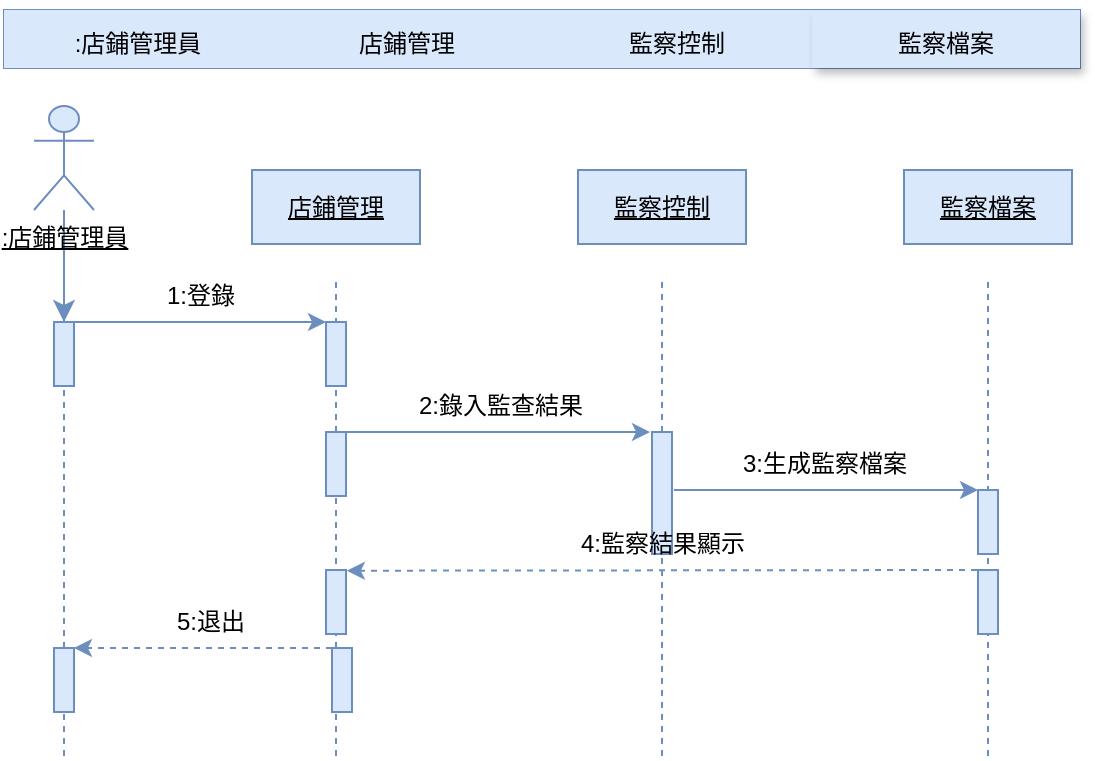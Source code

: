 <mxfile version="22.1.13" type="github">
  <diagram name="Page-1" id="FdPrsYDMRLdAd92Ktg-p">
    <mxGraphModel dx="1068" dy="503" grid="0" gridSize="10" guides="1" tooltips="1" connect="1" arrows="1" fold="1" page="1" pageScale="1" pageWidth="827" pageHeight="1169" background="#ffffff" math="0" shadow="0">
      <root>
        <mxCell id="0" />
        <mxCell id="1" parent="0" />
        <mxCell id="xGcRgNuMnpsQmwNyc2wd-38" value="" style="edgeStyle=none;curved=1;rounded=0;orthogonalLoop=1;jettySize=auto;html=1;fontSize=12;startSize=8;endSize=8;fillColor=#dae8fc;strokeColor=#6c8ebf;" parent="1" source="xGcRgNuMnpsQmwNyc2wd-5" target="xGcRgNuMnpsQmwNyc2wd-14" edge="1">
          <mxGeometry relative="1" as="geometry" />
        </mxCell>
        <mxCell id="xGcRgNuMnpsQmwNyc2wd-5" value="&lt;u&gt;:店鋪管理員&lt;/u&gt;" style="shape=umlActor;verticalLabelPosition=bottom;verticalAlign=top;html=1;strokeColor=#6c8ebf;fillColor=#dae8fc;labelBackgroundColor=none;" parent="1" vertex="1">
          <mxGeometry x="55" y="88" width="30" height="52" as="geometry" />
        </mxCell>
        <mxCell id="xGcRgNuMnpsQmwNyc2wd-6" value="&lt;u&gt;店鋪管理&lt;/u&gt;" style="rounded=0;whiteSpace=wrap;html=1;strokeColor=#6c8ebf;fillColor=#dae8fc;labelBackgroundColor=none;" parent="1" vertex="1">
          <mxGeometry x="164" y="120" width="84" height="37" as="geometry" />
        </mxCell>
        <mxCell id="xGcRgNuMnpsQmwNyc2wd-7" value="&lt;u&gt;監察檔案&lt;/u&gt;" style="rounded=0;whiteSpace=wrap;html=1;strokeColor=#6c8ebf;fillColor=#dae8fc;labelBackgroundColor=none;" parent="1" vertex="1">
          <mxGeometry x="490" y="120" width="84" height="37" as="geometry" />
        </mxCell>
        <mxCell id="xGcRgNuMnpsQmwNyc2wd-8" value="&lt;u&gt;監察控制&lt;/u&gt;" style="rounded=0;whiteSpace=wrap;html=1;strokeColor=#6c8ebf;fillColor=#dae8fc;labelBackgroundColor=none;" parent="1" vertex="1">
          <mxGeometry x="327" y="120" width="84" height="37" as="geometry" />
        </mxCell>
        <mxCell id="xGcRgNuMnpsQmwNyc2wd-9" value="" style="line;strokeWidth=1;direction=south;html=1;strokeColor=#6c8ebf;fillColor=#dae8fc;dashed=1;labelBackgroundColor=none;" parent="1" vertex="1">
          <mxGeometry x="65" y="176" width="10" height="238" as="geometry" />
        </mxCell>
        <mxCell id="xGcRgNuMnpsQmwNyc2wd-10" value="" style="line;strokeWidth=1;direction=south;html=1;strokeColor=#6c8ebf;fillColor=#dae8fc;dashed=1;labelBackgroundColor=none;" parent="1" vertex="1">
          <mxGeometry x="364" y="176" width="10" height="238" as="geometry" />
        </mxCell>
        <mxCell id="xGcRgNuMnpsQmwNyc2wd-11" value="" style="line;strokeWidth=1;direction=south;html=1;strokeColor=#6c8ebf;fillColor=#dae8fc;dashed=1;labelBackgroundColor=none;" parent="1" vertex="1">
          <mxGeometry x="201" y="176" width="10" height="238" as="geometry" />
        </mxCell>
        <mxCell id="xGcRgNuMnpsQmwNyc2wd-12" value="" style="line;strokeWidth=1;direction=south;html=1;strokeColor=#6c8ebf;fillColor=#dae8fc;dashed=1;labelBackgroundColor=none;" parent="1" vertex="1">
          <mxGeometry x="527" y="176" width="10" height="238" as="geometry" />
        </mxCell>
        <mxCell id="xGcRgNuMnpsQmwNyc2wd-13" value="" style="edgeStyle=orthogonalEdgeStyle;rounded=0;orthogonalLoop=1;jettySize=auto;html=1;curved=0;strokeColor=#6c8ebf;labelBackgroundColor=none;fontColor=default;fillColor=#dae8fc;" parent="1" edge="1">
          <mxGeometry relative="1" as="geometry">
            <mxPoint x="75" y="196" as="sourcePoint" />
            <mxPoint x="201" y="196" as="targetPoint" />
          </mxGeometry>
        </mxCell>
        <mxCell id="xGcRgNuMnpsQmwNyc2wd-14" value="" style="html=1;points=[[0,0,0,0,5],[0,1,0,0,-5],[1,0,0,0,5],[1,1,0,0,-5]];perimeter=orthogonalPerimeter;outlineConnect=0;targetShapes=umlLifeline;portConstraint=eastwest;newEdgeStyle={&quot;curved&quot;:0,&quot;rounded&quot;:0};strokeColor=#6c8ebf;fillColor=#dae8fc;labelBackgroundColor=none;" parent="1" vertex="1">
          <mxGeometry x="65" y="196" width="10" height="32" as="geometry" />
        </mxCell>
        <mxCell id="xGcRgNuMnpsQmwNyc2wd-15" value="" style="html=1;points=[[0,0,0,0,5],[0,1,0,0,-5],[1,0,0,0,5],[1,1,0,0,-5]];perimeter=orthogonalPerimeter;outlineConnect=0;targetShapes=umlLifeline;portConstraint=eastwest;newEdgeStyle={&quot;curved&quot;:0,&quot;rounded&quot;:0};strokeColor=#6c8ebf;fillColor=#dae8fc;labelBackgroundColor=none;" parent="1" vertex="1">
          <mxGeometry x="201" y="196" width="10" height="32" as="geometry" />
        </mxCell>
        <mxCell id="xGcRgNuMnpsQmwNyc2wd-16" value="1:登錄" style="text;html=1;align=center;verticalAlign=middle;resizable=0;points=[];autosize=1;strokeColor=none;fillColor=none;labelBackgroundColor=none;" parent="1" vertex="1">
          <mxGeometry x="112" y="170" width="52" height="26" as="geometry" />
        </mxCell>
        <mxCell id="xGcRgNuMnpsQmwNyc2wd-17" value="" style="html=1;points=[[0,0,0,0,5],[0,1,0,0,-5],[1,0,0,0,5],[1,1,0,0,-5]];perimeter=orthogonalPerimeter;outlineConnect=0;targetShapes=umlLifeline;portConstraint=eastwest;newEdgeStyle={&quot;curved&quot;:0,&quot;rounded&quot;:0};strokeColor=#6c8ebf;fillColor=#dae8fc;labelBackgroundColor=none;" parent="1" vertex="1">
          <mxGeometry x="201" y="251" width="10" height="32" as="geometry" />
        </mxCell>
        <mxCell id="xGcRgNuMnpsQmwNyc2wd-18" value="" style="html=1;points=[[0,0,0,0,5],[0,1,0,0,-5],[1,0,0,0,5],[1,1,0,0,-5]];perimeter=orthogonalPerimeter;outlineConnect=0;targetShapes=umlLifeline;portConstraint=eastwest;newEdgeStyle={&quot;curved&quot;:0,&quot;rounded&quot;:0};strokeColor=#6c8ebf;fillColor=#dae8fc;labelBackgroundColor=none;" parent="1" vertex="1">
          <mxGeometry x="364" y="251" width="10" height="61" as="geometry" />
        </mxCell>
        <mxCell id="xGcRgNuMnpsQmwNyc2wd-19" value="" style="edgeStyle=orthogonalEdgeStyle;rounded=0;orthogonalLoop=1;jettySize=auto;html=1;curved=0;strokeColor=#6c8ebf;labelBackgroundColor=none;fontColor=default;fillColor=#dae8fc;" parent="1" edge="1">
          <mxGeometry relative="1" as="geometry">
            <mxPoint x="211" y="251" as="sourcePoint" />
            <mxPoint x="363" y="251" as="targetPoint" />
          </mxGeometry>
        </mxCell>
        <mxCell id="xGcRgNuMnpsQmwNyc2wd-20" value="2:錄入監查結果" style="text;html=1;align=center;verticalAlign=middle;resizable=0;points=[];autosize=1;strokeColor=none;fillColor=none;labelBackgroundColor=none;" parent="1" vertex="1">
          <mxGeometry x="238" y="225" width="100" height="26" as="geometry" />
        </mxCell>
        <mxCell id="xGcRgNuMnpsQmwNyc2wd-21" value="" style="html=1;points=[[0,0,0,0,5],[0,1,0,0,-5],[1,0,0,0,5],[1,1,0,0,-5]];perimeter=orthogonalPerimeter;outlineConnect=0;targetShapes=umlLifeline;portConstraint=eastwest;newEdgeStyle={&quot;curved&quot;:0,&quot;rounded&quot;:0};strokeColor=#6c8ebf;fillColor=#dae8fc;labelBackgroundColor=none;" parent="1" vertex="1">
          <mxGeometry x="527" y="280" width="10" height="32" as="geometry" />
        </mxCell>
        <mxCell id="xGcRgNuMnpsQmwNyc2wd-22" value="" style="edgeStyle=orthogonalEdgeStyle;rounded=0;orthogonalLoop=1;jettySize=auto;html=1;curved=0;strokeColor=#6c8ebf;labelBackgroundColor=none;fontColor=default;fillColor=#dae8fc;" parent="1" edge="1">
          <mxGeometry relative="1" as="geometry">
            <mxPoint x="375" y="280" as="sourcePoint" />
            <mxPoint x="527" y="280" as="targetPoint" />
          </mxGeometry>
        </mxCell>
        <mxCell id="xGcRgNuMnpsQmwNyc2wd-23" value="3:生成監察檔案" style="text;html=1;align=center;verticalAlign=middle;resizable=0;points=[];autosize=1;strokeColor=none;fillColor=none;labelBackgroundColor=none;" parent="1" vertex="1">
          <mxGeometry x="400" y="254" width="100" height="26" as="geometry" />
        </mxCell>
        <mxCell id="xGcRgNuMnpsQmwNyc2wd-24" value="" style="rounded=0;orthogonalLoop=1;jettySize=auto;html=1;strokeColor=#6c8ebf;dashed=1;labelBackgroundColor=none;fontColor=default;entryX=1.043;entryY=0.011;entryDx=0;entryDy=0;entryPerimeter=0;fillColor=#dae8fc;" parent="1" target="xGcRgNuMnpsQmwNyc2wd-26" edge="1">
          <mxGeometry relative="1" as="geometry">
            <mxPoint x="526.5" y="320" as="sourcePoint" />
            <mxPoint x="373.5" y="325" as="targetPoint" />
          </mxGeometry>
        </mxCell>
        <mxCell id="xGcRgNuMnpsQmwNyc2wd-25" value="" style="html=1;points=[[0,0,0,0,5],[0,1,0,0,-5],[1,0,0,0,5],[1,1,0,0,-5]];perimeter=orthogonalPerimeter;outlineConnect=0;targetShapes=umlLifeline;portConstraint=eastwest;newEdgeStyle={&quot;curved&quot;:0,&quot;rounded&quot;:0};strokeColor=#6c8ebf;fillColor=#dae8fc;labelBackgroundColor=none;" parent="1" vertex="1">
          <mxGeometry x="527" y="320" width="10" height="32" as="geometry" />
        </mxCell>
        <mxCell id="xGcRgNuMnpsQmwNyc2wd-26" value="" style="html=1;points=[[0,0,0,0,5],[0,1,0,0,-5],[1,0,0,0,5],[1,1,0,0,-5]];perimeter=orthogonalPerimeter;outlineConnect=0;targetShapes=umlLifeline;portConstraint=eastwest;newEdgeStyle={&quot;curved&quot;:0,&quot;rounded&quot;:0};strokeColor=#6c8ebf;fillColor=#dae8fc;labelBackgroundColor=none;" parent="1" vertex="1">
          <mxGeometry x="201" y="320" width="10" height="32" as="geometry" />
        </mxCell>
        <mxCell id="xGcRgNuMnpsQmwNyc2wd-27" value="" style="rounded=0;orthogonalLoop=1;jettySize=auto;html=1;strokeColor=#6c8ebf;labelBackgroundColor=none;fontColor=default;entryX=0.763;entryY=0.14;entryDx=0;entryDy=0;entryPerimeter=0;dashed=1;fillColor=#dae8fc;" parent="1" edge="1" source="xGcRgNuMnpsQmwNyc2wd-28">
          <mxGeometry relative="1" as="geometry">
            <mxPoint x="367.4" y="360.41" as="sourcePoint" />
            <mxPoint x="75.0" y="359.004" as="targetPoint" />
          </mxGeometry>
        </mxCell>
        <mxCell id="xGcRgNuMnpsQmwNyc2wd-28" value="" style="html=1;points=[[0,0,0,0,5],[0,1,0,0,-5],[1,0,0,0,5],[1,1,0,0,-5]];perimeter=orthogonalPerimeter;outlineConnect=0;targetShapes=umlLifeline;portConstraint=eastwest;newEdgeStyle={&quot;curved&quot;:0,&quot;rounded&quot;:0};strokeColor=#6c8ebf;fillColor=#dae8fc;labelBackgroundColor=none;" parent="1" vertex="1">
          <mxGeometry x="204" y="359" width="10" height="32" as="geometry" />
        </mxCell>
        <mxCell id="xGcRgNuMnpsQmwNyc2wd-29" value="" style="html=1;points=[[0,0,0,0,5],[0,1,0,0,-5],[1,0,0,0,5],[1,1,0,0,-5]];perimeter=orthogonalPerimeter;outlineConnect=0;targetShapes=umlLifeline;portConstraint=eastwest;newEdgeStyle={&quot;curved&quot;:0,&quot;rounded&quot;:0};strokeColor=#6c8ebf;fillColor=#dae8fc;labelBackgroundColor=none;" parent="1" vertex="1">
          <mxGeometry x="65" y="359" width="10" height="32" as="geometry" />
        </mxCell>
        <mxCell id="xGcRgNuMnpsQmwNyc2wd-30" value="5:退出" style="text;html=1;align=center;verticalAlign=middle;resizable=0;points=[];autosize=1;strokeColor=none;fillColor=none;labelBackgroundColor=none;" parent="1" vertex="1">
          <mxGeometry x="117" y="333" width="52" height="26" as="geometry" />
        </mxCell>
        <mxCell id="xGcRgNuMnpsQmwNyc2wd-31" value="4:監察結果顯示" style="text;html=1;align=center;verticalAlign=middle;resizable=0;points=[];autosize=1;strokeColor=none;fillColor=none;labelBackgroundColor=none;" parent="1" vertex="1">
          <mxGeometry x="319" y="294" width="100" height="26" as="geometry" />
        </mxCell>
        <mxCell id="xGcRgNuMnpsQmwNyc2wd-32" value="" style="shape=table;startSize=0;container=1;collapsible=0;childLayout=tableLayout;fontSize=16;strokeColor=#6c8ebf;fillColor=#dae8fc;swimlaneFillColor=none;gradientDirection=south;rounded=1;" parent="1" vertex="1">
          <mxGeometry x="40" y="40" width="538" height="29" as="geometry" />
        </mxCell>
        <mxCell id="xGcRgNuMnpsQmwNyc2wd-33" style="shape=tableRow;horizontal=0;startSize=0;swimlaneHead=0;swimlaneBody=0;strokeColor=#6c8ebf;top=0;left=0;bottom=0;right=0;collapsible=0;dropTarget=0;fillColor=#dae8fc;points=[[0,0.5],[1,0.5]];portConstraint=eastwest;fontSize=16;" parent="xGcRgNuMnpsQmwNyc2wd-32" vertex="1">
          <mxGeometry width="538" height="29" as="geometry" />
        </mxCell>
        <mxCell id="xGcRgNuMnpsQmwNyc2wd-34" value="&lt;font style=&quot;font-size: 12px;&quot;&gt;:店鋪管理員&lt;/font&gt;" style="shape=partialRectangle;html=1;whiteSpace=wrap;connectable=0;strokeColor=#6c8ebf;overflow=hidden;fillColor=#dae8fc;top=0;left=0;bottom=0;right=0;pointerEvents=1;fontSize=16;" parent="xGcRgNuMnpsQmwNyc2wd-33" vertex="1">
          <mxGeometry width="134" height="29" as="geometry">
            <mxRectangle width="134" height="29" as="alternateBounds" />
          </mxGeometry>
        </mxCell>
        <mxCell id="xGcRgNuMnpsQmwNyc2wd-35" value="&lt;font style=&quot;font-size: 12px;&quot;&gt;店鋪管理&lt;/font&gt;" style="shape=partialRectangle;html=1;whiteSpace=wrap;connectable=0;strokeColor=#6c8ebf;overflow=hidden;fillColor=#dae8fc;top=0;left=0;bottom=0;right=0;pointerEvents=1;fontSize=16;" parent="xGcRgNuMnpsQmwNyc2wd-33" vertex="1">
          <mxGeometry x="134" width="135" height="29" as="geometry">
            <mxRectangle width="135" height="29" as="alternateBounds" />
          </mxGeometry>
        </mxCell>
        <mxCell id="xGcRgNuMnpsQmwNyc2wd-36" value="&lt;span style=&quot;font-size: 12px;&quot;&gt;監察控制&lt;/span&gt;" style="shape=partialRectangle;html=1;whiteSpace=wrap;connectable=0;strokeColor=#6c8ebf;overflow=hidden;fillColor=#dae8fc;top=0;left=0;bottom=0;right=0;pointerEvents=1;fontSize=16;" parent="xGcRgNuMnpsQmwNyc2wd-33" vertex="1">
          <mxGeometry x="269" width="135" height="29" as="geometry">
            <mxRectangle width="135" height="29" as="alternateBounds" />
          </mxGeometry>
        </mxCell>
        <mxCell id="xGcRgNuMnpsQmwNyc2wd-37" value="&lt;font style=&quot;font-size: 12px;&quot;&gt;監察檔案&lt;/font&gt;" style="shape=partialRectangle;html=1;whiteSpace=wrap;connectable=0;strokeColor=#6c8ebf;overflow=hidden;fillColor=#dae8fc;top=0;left=0;bottom=0;right=0;pointerEvents=1;fontSize=16;shadow=1;" parent="xGcRgNuMnpsQmwNyc2wd-33" vertex="1">
          <mxGeometry x="404" width="134" height="29" as="geometry">
            <mxRectangle width="134" height="29" as="alternateBounds" />
          </mxGeometry>
        </mxCell>
      </root>
    </mxGraphModel>
  </diagram>
</mxfile>
